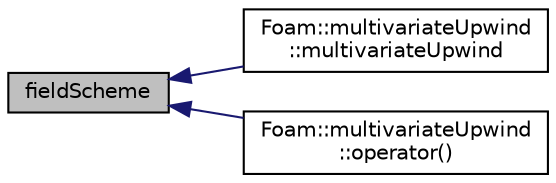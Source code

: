 digraph "fieldScheme"
{
  bgcolor="transparent";
  edge [fontname="Helvetica",fontsize="10",labelfontname="Helvetica",labelfontsize="10"];
  node [fontname="Helvetica",fontsize="10",shape=record];
  rankdir="LR";
  Node1 [label="fieldScheme",height=0.2,width=0.4,color="black", fillcolor="grey75", style="filled", fontcolor="black"];
  Node1 -> Node2 [dir="back",color="midnightblue",fontsize="10",style="solid",fontname="Helvetica"];
  Node2 [label="Foam::multivariateUpwind\l::multivariateUpwind",height=0.2,width=0.4,color="black",URL="$a01599.html#a3820b85f1bf1f991f89a600f6e4cb160",tooltip="Construct for field, faceFlux and Istream. "];
  Node1 -> Node3 [dir="back",color="midnightblue",fontsize="10",style="solid",fontname="Helvetica"];
  Node3 [label="Foam::multivariateUpwind\l::operator()",height=0.2,width=0.4,color="black",URL="$a01599.html#a4e8d6c269c1d1941fcbb4e89ac616667"];
}
